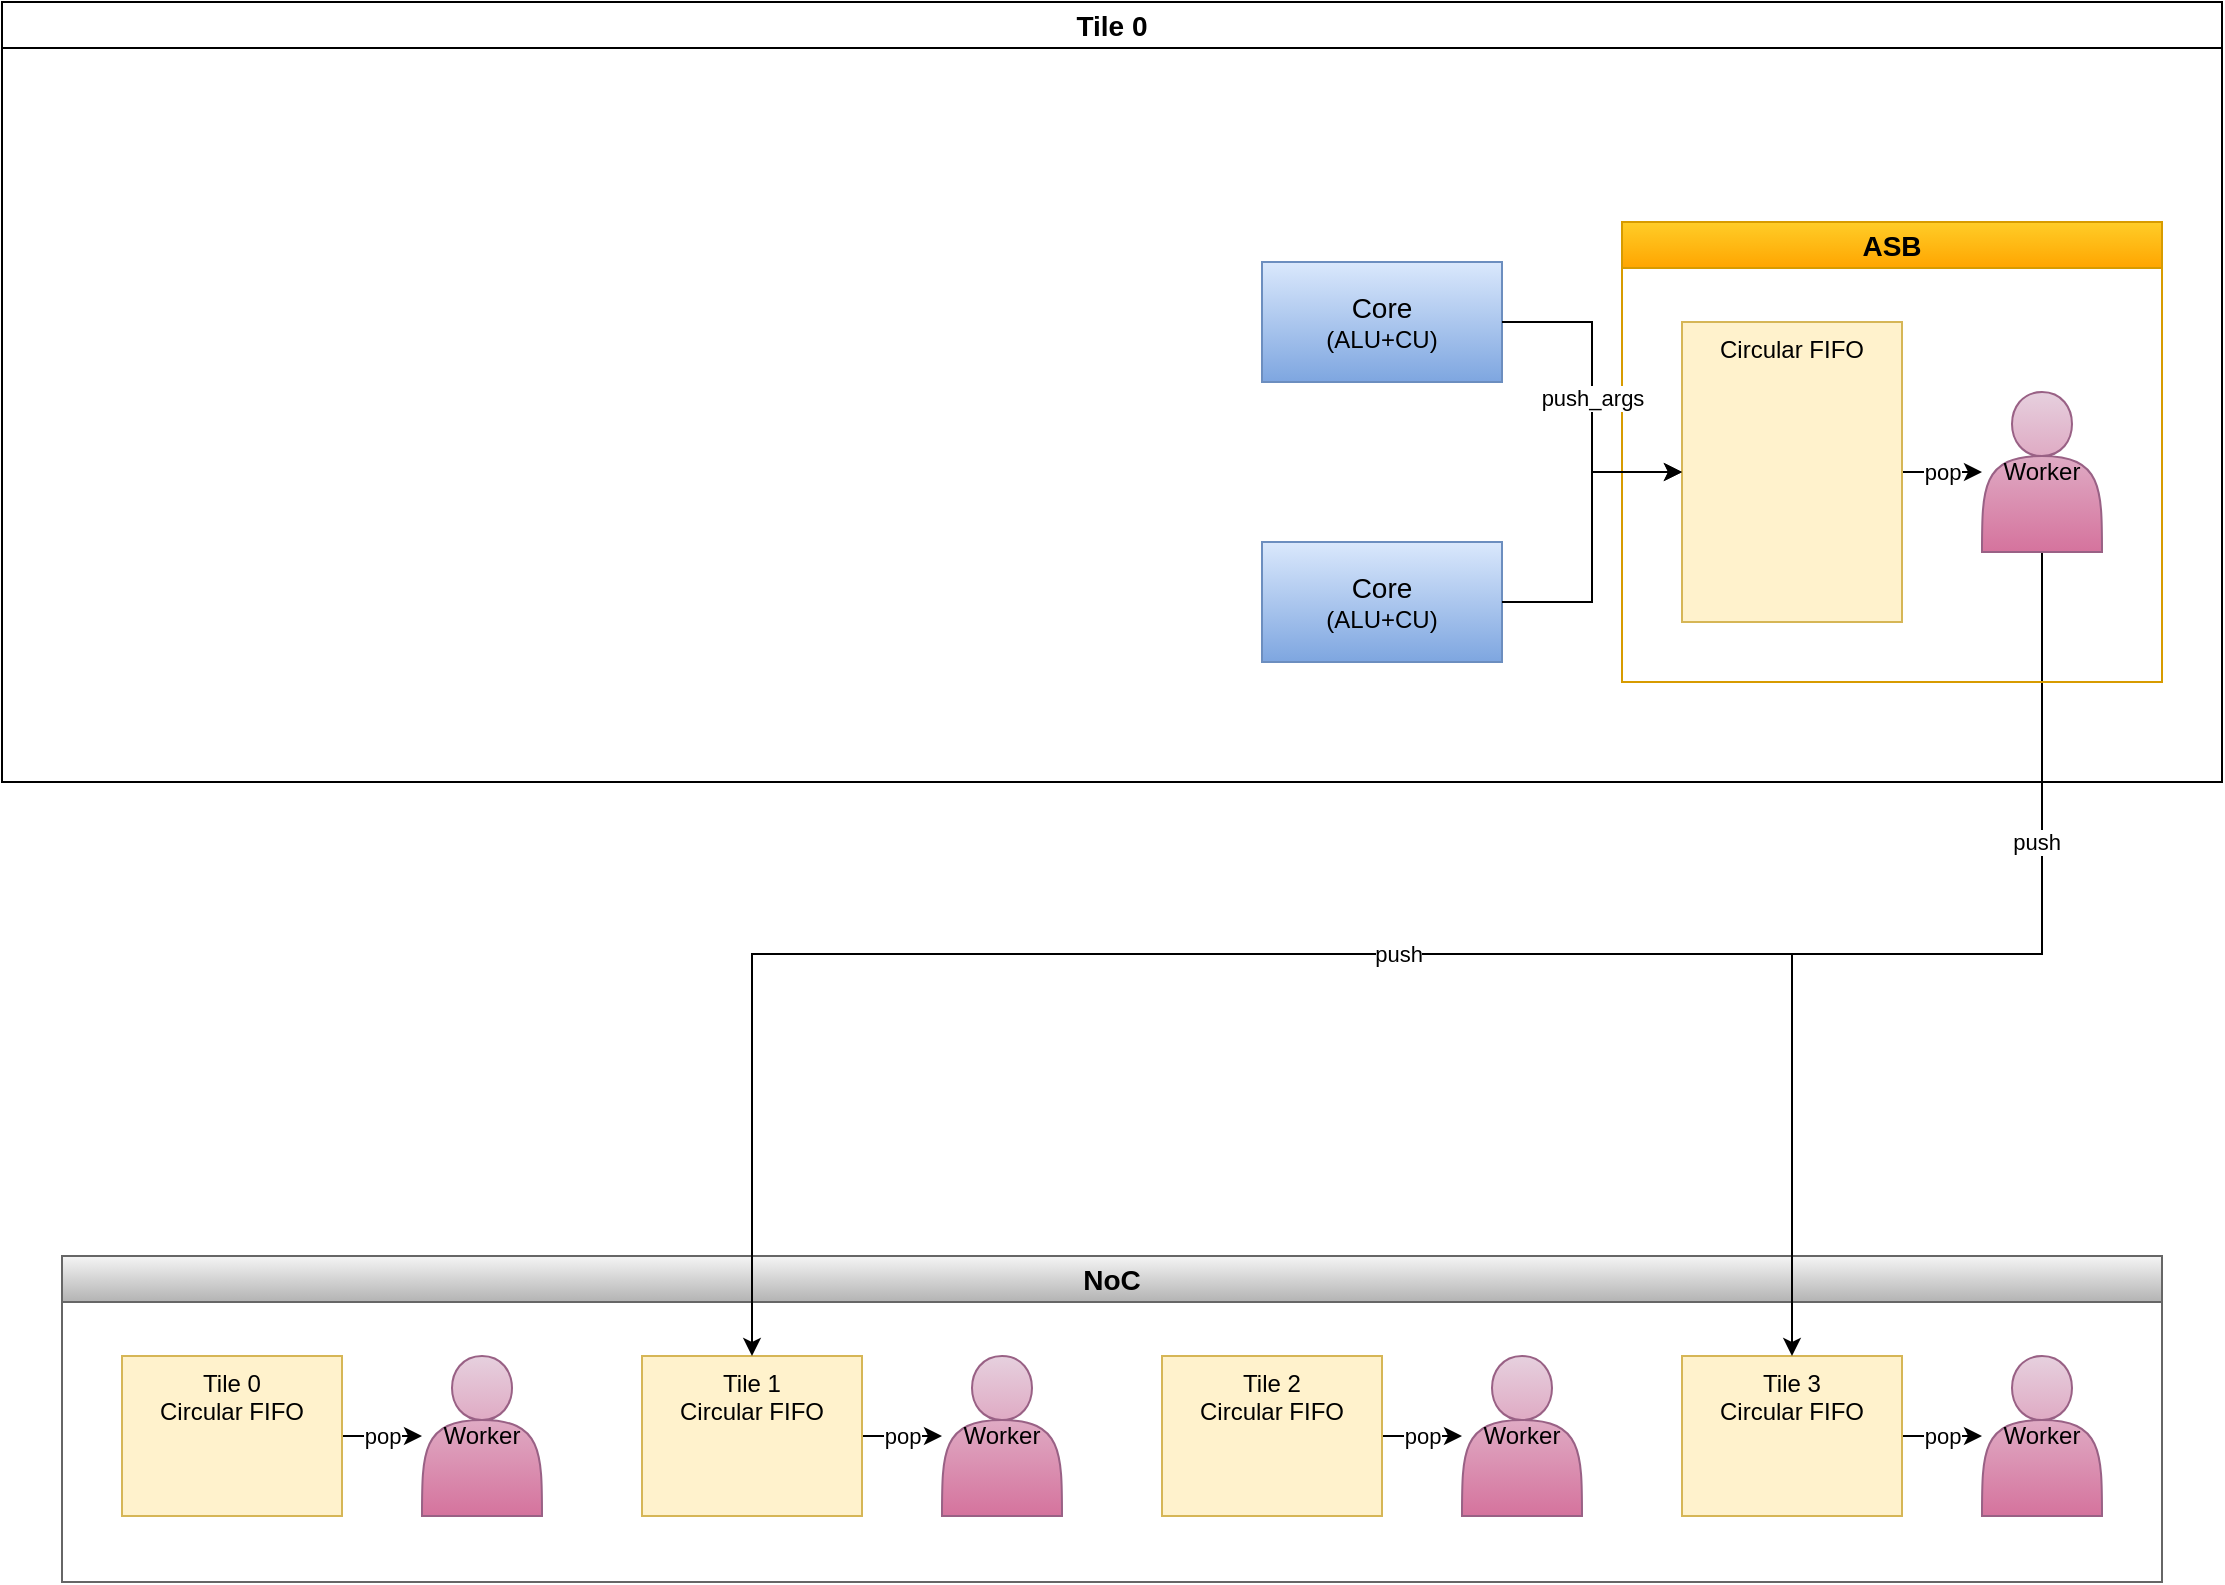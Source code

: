 <mxfile version="24.7.16">
  <diagram name="第 1 页" id="Rd5CMDf7BfV2zbjOf2Hp">
    <mxGraphModel dx="1434" dy="1565" grid="1" gridSize="10" guides="1" tooltips="1" connect="1" arrows="1" fold="1" page="1" pageScale="1" pageWidth="1169" pageHeight="827" math="0" shadow="0">
      <root>
        <mxCell id="0" />
        <mxCell id="1" parent="0" />
        <mxCell id="d-3LwC6AzetS7NmKnezr-37" value="NoC" style="swimlane;whiteSpace=wrap;html=1;fillColor=#f5f5f5;gradientColor=#b3b3b3;strokeColor=#666666;fontSize=14;" vertex="1" parent="1">
          <mxGeometry x="60" y="557" width="1050" height="163" as="geometry" />
        </mxCell>
        <mxCell id="d-3LwC6AzetS7NmKnezr-38" value="pop" style="edgeStyle=orthogonalEdgeStyle;rounded=0;orthogonalLoop=1;jettySize=auto;html=1;" edge="1" parent="d-3LwC6AzetS7NmKnezr-37" source="d-3LwC6AzetS7NmKnezr-39" target="d-3LwC6AzetS7NmKnezr-40">
          <mxGeometry relative="1" as="geometry" />
        </mxCell>
        <mxCell id="d-3LwC6AzetS7NmKnezr-39" value="&lt;div&gt;Tile 0&lt;/div&gt;Circular FIFO" style="rounded=0;whiteSpace=wrap;html=1;verticalAlign=top;fillColor=#fff2cc;strokeColor=#d6b656;" vertex="1" parent="d-3LwC6AzetS7NmKnezr-37">
          <mxGeometry x="30" y="50" width="110" height="80" as="geometry" />
        </mxCell>
        <mxCell id="d-3LwC6AzetS7NmKnezr-40" value="Worker" style="shape=actor;whiteSpace=wrap;html=1;fillColor=#e6d0de;gradientColor=#d5739d;strokeColor=#996185;" vertex="1" parent="d-3LwC6AzetS7NmKnezr-37">
          <mxGeometry x="180" y="50" width="60" height="80" as="geometry" />
        </mxCell>
        <mxCell id="d-3LwC6AzetS7NmKnezr-44" value="pop" style="edgeStyle=orthogonalEdgeStyle;rounded=0;orthogonalLoop=1;jettySize=auto;html=1;" edge="1" parent="d-3LwC6AzetS7NmKnezr-37" source="d-3LwC6AzetS7NmKnezr-42" target="d-3LwC6AzetS7NmKnezr-43">
          <mxGeometry relative="1" as="geometry" />
        </mxCell>
        <mxCell id="d-3LwC6AzetS7NmKnezr-42" value="&lt;div&gt;Tile 2&lt;/div&gt;Circular FIFO" style="rounded=0;whiteSpace=wrap;html=1;verticalAlign=top;fillColor=#fff2cc;strokeColor=#d6b656;" vertex="1" parent="d-3LwC6AzetS7NmKnezr-37">
          <mxGeometry x="550" y="50" width="110" height="80" as="geometry" />
        </mxCell>
        <mxCell id="d-3LwC6AzetS7NmKnezr-43" value="Worker" style="shape=actor;whiteSpace=wrap;html=1;fillColor=#e6d0de;gradientColor=#d5739d;strokeColor=#996185;" vertex="1" parent="d-3LwC6AzetS7NmKnezr-37">
          <mxGeometry x="700" y="50" width="60" height="80" as="geometry" />
        </mxCell>
        <mxCell id="d-3LwC6AzetS7NmKnezr-45" value="pop" style="edgeStyle=orthogonalEdgeStyle;rounded=0;orthogonalLoop=1;jettySize=auto;html=1;" edge="1" parent="d-3LwC6AzetS7NmKnezr-37" source="d-3LwC6AzetS7NmKnezr-46" target="d-3LwC6AzetS7NmKnezr-47">
          <mxGeometry relative="1" as="geometry" />
        </mxCell>
        <mxCell id="d-3LwC6AzetS7NmKnezr-46" value="&lt;div&gt;Tile 1&lt;/div&gt;Circular FIFO" style="rounded=0;whiteSpace=wrap;html=1;verticalAlign=top;fillColor=#fff2cc;strokeColor=#d6b656;" vertex="1" parent="d-3LwC6AzetS7NmKnezr-37">
          <mxGeometry x="290" y="50" width="110" height="80" as="geometry" />
        </mxCell>
        <mxCell id="d-3LwC6AzetS7NmKnezr-47" value="Worker" style="shape=actor;whiteSpace=wrap;html=1;fillColor=#e6d0de;gradientColor=#d5739d;strokeColor=#996185;" vertex="1" parent="d-3LwC6AzetS7NmKnezr-37">
          <mxGeometry x="440" y="50" width="60" height="80" as="geometry" />
        </mxCell>
        <mxCell id="d-3LwC6AzetS7NmKnezr-48" value="pop" style="edgeStyle=orthogonalEdgeStyle;rounded=0;orthogonalLoop=1;jettySize=auto;html=1;" edge="1" parent="d-3LwC6AzetS7NmKnezr-37" source="d-3LwC6AzetS7NmKnezr-49" target="d-3LwC6AzetS7NmKnezr-50">
          <mxGeometry relative="1" as="geometry" />
        </mxCell>
        <mxCell id="d-3LwC6AzetS7NmKnezr-49" value="&lt;div&gt;Tile 3&lt;/div&gt;Circular FIFO" style="rounded=0;whiteSpace=wrap;html=1;verticalAlign=top;fillColor=#fff2cc;strokeColor=#d6b656;" vertex="1" parent="d-3LwC6AzetS7NmKnezr-37">
          <mxGeometry x="810" y="50" width="110" height="80" as="geometry" />
        </mxCell>
        <mxCell id="d-3LwC6AzetS7NmKnezr-50" value="Worker" style="shape=actor;whiteSpace=wrap;html=1;fillColor=#e6d0de;gradientColor=#d5739d;strokeColor=#996185;" vertex="1" parent="d-3LwC6AzetS7NmKnezr-37">
          <mxGeometry x="960" y="50" width="60" height="80" as="geometry" />
        </mxCell>
        <mxCell id="d-3LwC6AzetS7NmKnezr-41" value="push" style="edgeStyle=orthogonalEdgeStyle;rounded=0;orthogonalLoop=1;jettySize=auto;html=1;exitDx=0;exitDy=0;exitX=0.5;exitY=1;" edge="1" parent="1" source="d-3LwC6AzetS7NmKnezr-33" target="d-3LwC6AzetS7NmKnezr-46">
          <mxGeometry relative="1" as="geometry">
            <mxPoint x="1040" y="600" as="targetPoint" />
          </mxGeometry>
        </mxCell>
        <mxCell id="d-3LwC6AzetS7NmKnezr-52" value="" style="edgeStyle=orthogonalEdgeStyle;rounded=0;orthogonalLoop=1;jettySize=auto;html=1;exitDx=0;exitDy=0;exitX=0.5;exitY=1;" edge="1" parent="1" source="d-3LwC6AzetS7NmKnezr-33" target="d-3LwC6AzetS7NmKnezr-49">
          <mxGeometry relative="1" as="geometry">
            <mxPoint x="555" y="620" as="targetPoint" />
            <mxPoint x="920" y="345" as="sourcePoint" />
          </mxGeometry>
        </mxCell>
        <mxCell id="d-3LwC6AzetS7NmKnezr-53" value="push" style="edgeLabel;html=1;align=center;verticalAlign=middle;resizable=0;points=[];" vertex="1" connectable="0" parent="d-3LwC6AzetS7NmKnezr-52">
          <mxGeometry x="-0.45" y="-3" relative="1" as="geometry">
            <mxPoint as="offset" />
          </mxGeometry>
        </mxCell>
        <mxCell id="d-3LwC6AzetS7NmKnezr-54" value="Tile 0" style="swimlane;whiteSpace=wrap;html=1;fontSize=14;" vertex="1" parent="1">
          <mxGeometry x="30" y="-70" width="1110" height="390" as="geometry" />
        </mxCell>
        <mxCell id="d-3LwC6AzetS7NmKnezr-26" value="ASB" style="swimlane;whiteSpace=wrap;html=1;fillColor=#ffcd28;gradientColor=#ffa500;strokeColor=#d79b00;fontSize=14;" vertex="1" parent="d-3LwC6AzetS7NmKnezr-54">
          <mxGeometry x="810" y="110" width="270" height="230" as="geometry" />
        </mxCell>
        <mxCell id="d-3LwC6AzetS7NmKnezr-36" value="pop" style="edgeStyle=orthogonalEdgeStyle;rounded=0;orthogonalLoop=1;jettySize=auto;html=1;" edge="1" parent="d-3LwC6AzetS7NmKnezr-26" source="d-3LwC6AzetS7NmKnezr-29" target="d-3LwC6AzetS7NmKnezr-33">
          <mxGeometry relative="1" as="geometry" />
        </mxCell>
        <mxCell id="d-3LwC6AzetS7NmKnezr-29" value="Circular FIFO" style="rounded=0;whiteSpace=wrap;html=1;verticalAlign=top;fillColor=#fff2cc;strokeColor=#d6b656;" vertex="1" parent="d-3LwC6AzetS7NmKnezr-26">
          <mxGeometry x="30" y="50" width="110" height="150" as="geometry" />
        </mxCell>
        <mxCell id="d-3LwC6AzetS7NmKnezr-33" value="Worker" style="shape=actor;whiteSpace=wrap;html=1;fillColor=#e6d0de;gradientColor=#d5739d;strokeColor=#996185;" vertex="1" parent="d-3LwC6AzetS7NmKnezr-26">
          <mxGeometry x="180" y="85" width="60" height="80" as="geometry" />
        </mxCell>
        <mxCell id="d-3LwC6AzetS7NmKnezr-31" value="&lt;font style=&quot;font-size: 14px;&quot;&gt;Core&lt;/font&gt;&lt;div&gt;(ALU+CU)&lt;/div&gt;" style="rounded=0;whiteSpace=wrap;html=1;fillColor=#dae8fc;gradientColor=#7ea6e0;strokeColor=#6c8ebf;" vertex="1" parent="d-3LwC6AzetS7NmKnezr-54">
          <mxGeometry x="630" y="130" width="120" height="60" as="geometry" />
        </mxCell>
        <mxCell id="d-3LwC6AzetS7NmKnezr-32" value="push_args" style="edgeStyle=orthogonalEdgeStyle;rounded=0;orthogonalLoop=1;jettySize=auto;html=1;" edge="1" parent="d-3LwC6AzetS7NmKnezr-54" source="d-3LwC6AzetS7NmKnezr-31" target="d-3LwC6AzetS7NmKnezr-29">
          <mxGeometry relative="1" as="geometry" />
        </mxCell>
        <mxCell id="d-3LwC6AzetS7NmKnezr-34" value="&lt;font style=&quot;font-size: 14px;&quot;&gt;Core&lt;/font&gt;&lt;div&gt;(ALU+CU)&lt;/div&gt;" style="rounded=0;whiteSpace=wrap;html=1;fillColor=#dae8fc;gradientColor=#7ea6e0;strokeColor=#6c8ebf;" vertex="1" parent="d-3LwC6AzetS7NmKnezr-54">
          <mxGeometry x="630" y="270" width="120" height="60" as="geometry" />
        </mxCell>
        <mxCell id="d-3LwC6AzetS7NmKnezr-35" style="edgeStyle=orthogonalEdgeStyle;rounded=0;orthogonalLoop=1;jettySize=auto;html=1;" edge="1" parent="d-3LwC6AzetS7NmKnezr-54" source="d-3LwC6AzetS7NmKnezr-34" target="d-3LwC6AzetS7NmKnezr-29">
          <mxGeometry relative="1" as="geometry" />
        </mxCell>
      </root>
    </mxGraphModel>
  </diagram>
</mxfile>
